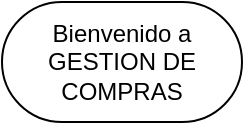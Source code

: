 <mxfile version="21.8.1" type="github">
  <diagram name="Página-1" id="UwIWcSwGo_D6clsyAw4V">
    <mxGraphModel dx="880" dy="484" grid="1" gridSize="10" guides="1" tooltips="1" connect="1" arrows="1" fold="1" page="1" pageScale="1" pageWidth="827" pageHeight="1169" math="0" shadow="0">
      <root>
        <mxCell id="0" />
        <mxCell id="1" parent="0" />
        <mxCell id="oT1HRmCjC2BO4JBZz_Sp-1" value="" style="rounded=1;whiteSpace=wrap;html=1;arcSize=50;" vertex="1" parent="1">
          <mxGeometry x="350" y="220" width="120" height="60" as="geometry" />
        </mxCell>
        <mxCell id="oT1HRmCjC2BO4JBZz_Sp-2" value="Bienvenido a GESTION DE COMPRAS" style="text;html=1;strokeColor=none;fillColor=none;align=center;verticalAlign=middle;whiteSpace=wrap;rounded=0;" vertex="1" parent="1">
          <mxGeometry x="360" y="235" width="100" height="30" as="geometry" />
        </mxCell>
      </root>
    </mxGraphModel>
  </diagram>
</mxfile>
